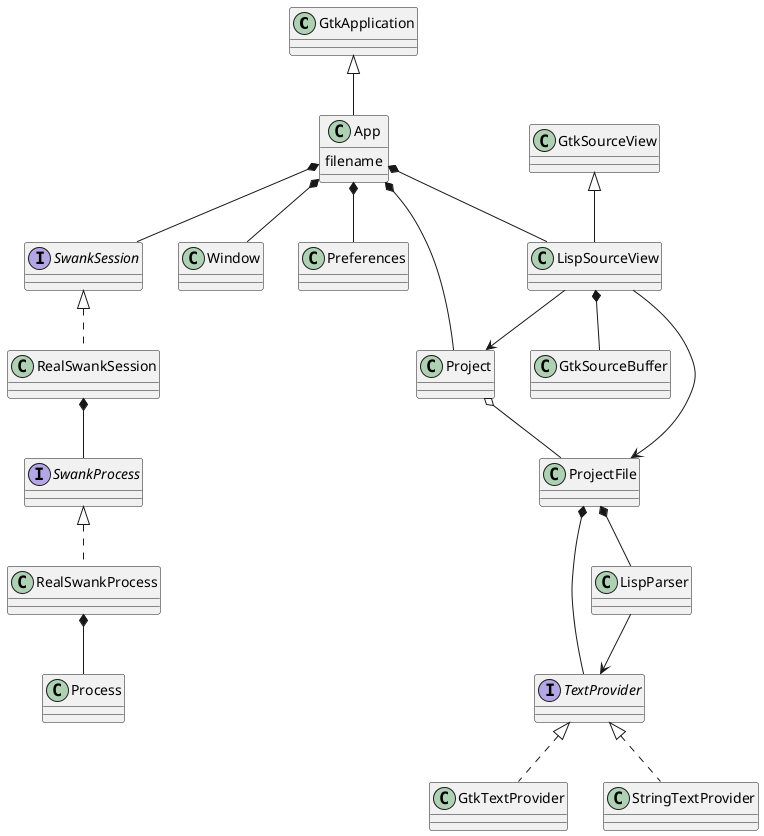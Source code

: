 @startuml

GtkApplication <|-- App
App *-- Project
App *-- SwankSession
App *-- Window
App *-- LispSourceView
App *-- Preferences
App : filename

GtkSourceView <|-- LispSourceView
LispSourceView *-- GtkSourceBuffer
LispSourceView --> Project
LispSourceView --> ProjectFile

Project o-- ProjectFile

ProjectFile *-- LispParser
ProjectFile *-- TextProvider

interface SwankSession
SwankSession <|.. RealSwankSession
RealSwankSession *-- SwankProcess

interface SwankProcess
SwankProcess <|.. RealSwankProcess
RealSwankProcess *-- Process

LispParser --> TextProvider
interface TextProvider
TextProvider <|.. GtkTextProvider
TextProvider <|.. StringTextProvider

@enduml
